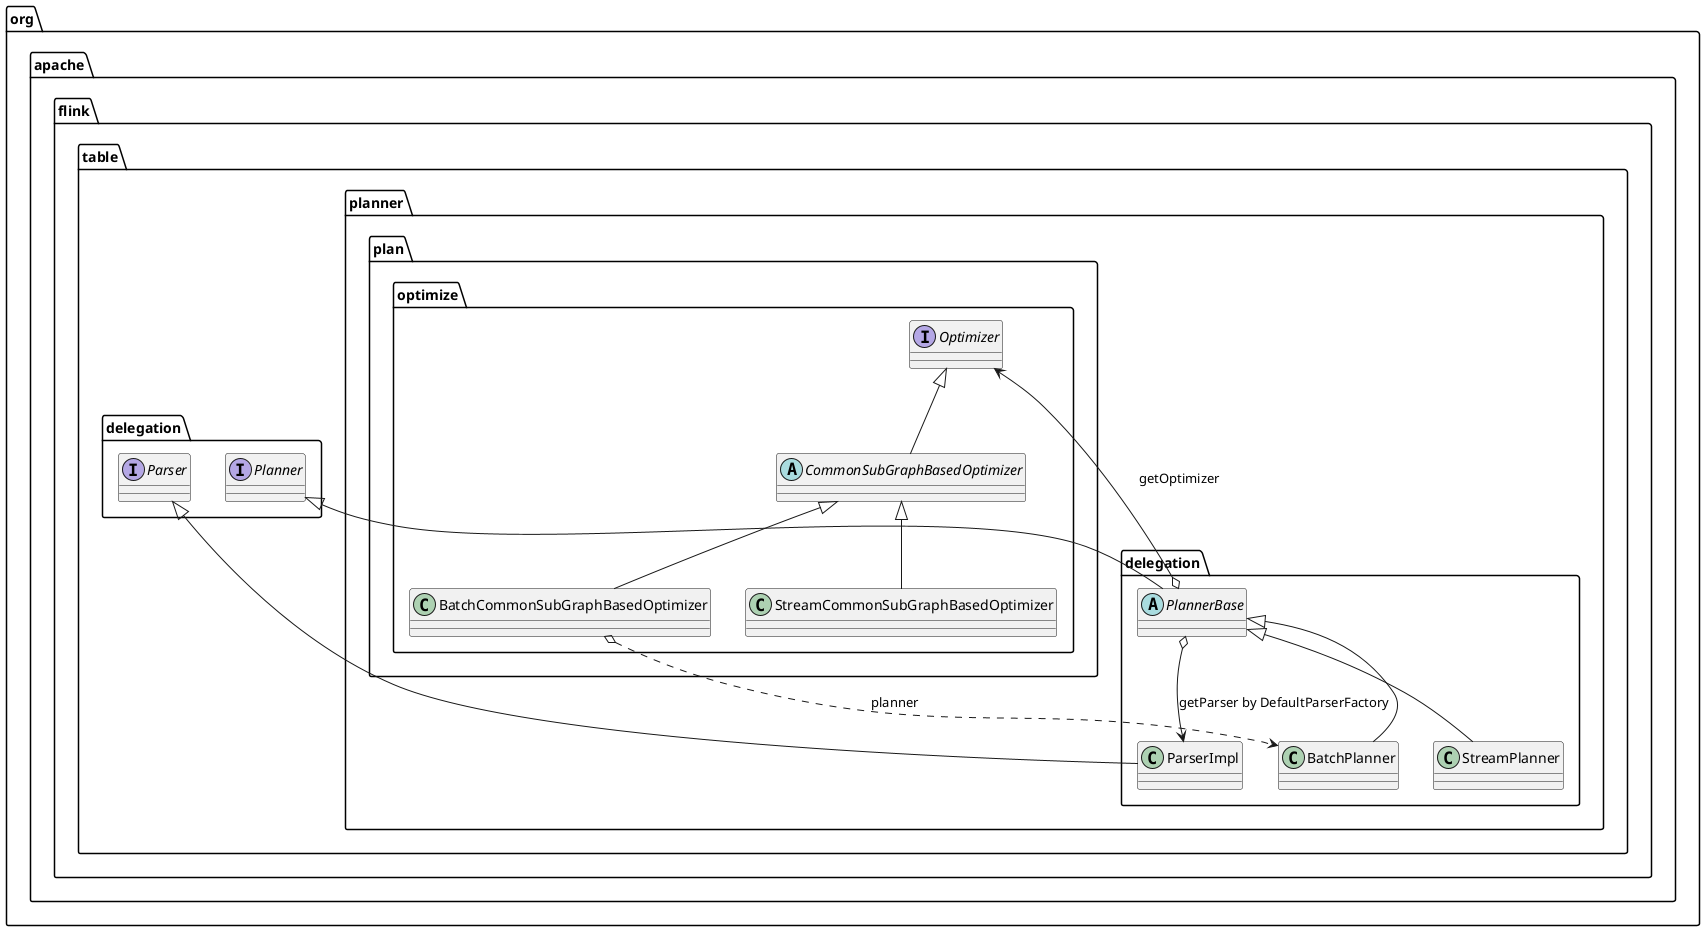 @startuml

interface org.apache.flink.table.planner.plan.optimize.Optimizer
abstract class org.apache.flink.table.planner.plan.optimize.CommonSubGraphBasedOptimizer
class org.apache.flink.table.planner.plan.optimize.BatchCommonSubGraphBasedOptimizer
class org.apache.flink.table.planner.plan.optimize.StreamCommonSubGraphBasedOptimizer

org.apache.flink.table.planner.plan.optimize.Optimizer <|-- org.apache.flink.table.planner.plan.optimize.CommonSubGraphBasedOptimizer
org.apache.flink.table.planner.plan.optimize.CommonSubGraphBasedOptimizer <|-- org.apache.flink.table.planner.plan.optimize.BatchCommonSubGraphBasedOptimizer
org.apache.flink.table.planner.plan.optimize.CommonSubGraphBasedOptimizer <|-- org.apache.flink.table.planner.plan.optimize.StreamCommonSubGraphBasedOptimizer

interface org.apache.flink.table.delegation.Planner
abstract class org.apache.flink.table.planner.delegation.PlannerBase
class org.apache.flink.table.planner.delegation.BatchPlanner
class org.apache.flink.table.planner.delegation.StreamPlanner

org.apache.flink.table.delegation.Planner <|-- org.apache.flink.table.planner.delegation.PlannerBase
org.apache.flink.table.planner.delegation.PlannerBase <|--  org.apache.flink.table.planner.delegation.BatchPlanner
org.apache.flink.table.planner.delegation.PlannerBase <|--  org.apache.flink.table.planner.delegation.StreamPlanner

org.apache.flink.table.planner.delegation.PlannerBase  o--> org.apache.flink.table.planner.plan.optimize.Optimizer :getOptimizer
org.apache.flink.table.planner.plan.optimize.BatchCommonSubGraphBasedOptimizer o..> org.apache.flink.table.planner.delegation.BatchPlanner : planner

interface org.apache.flink.table.delegation.Parser
class org.apache.flink.table.planner.delegation.ParserImpl
org.apache.flink.table.delegation.Parser <|-- org.apache.flink.table.planner.delegation.ParserImpl
org.apache.flink.table.planner.delegation.PlannerBase  o--> org.apache.flink.table.planner.delegation.ParserImpl :getParser by DefaultParserFactory
@enduml